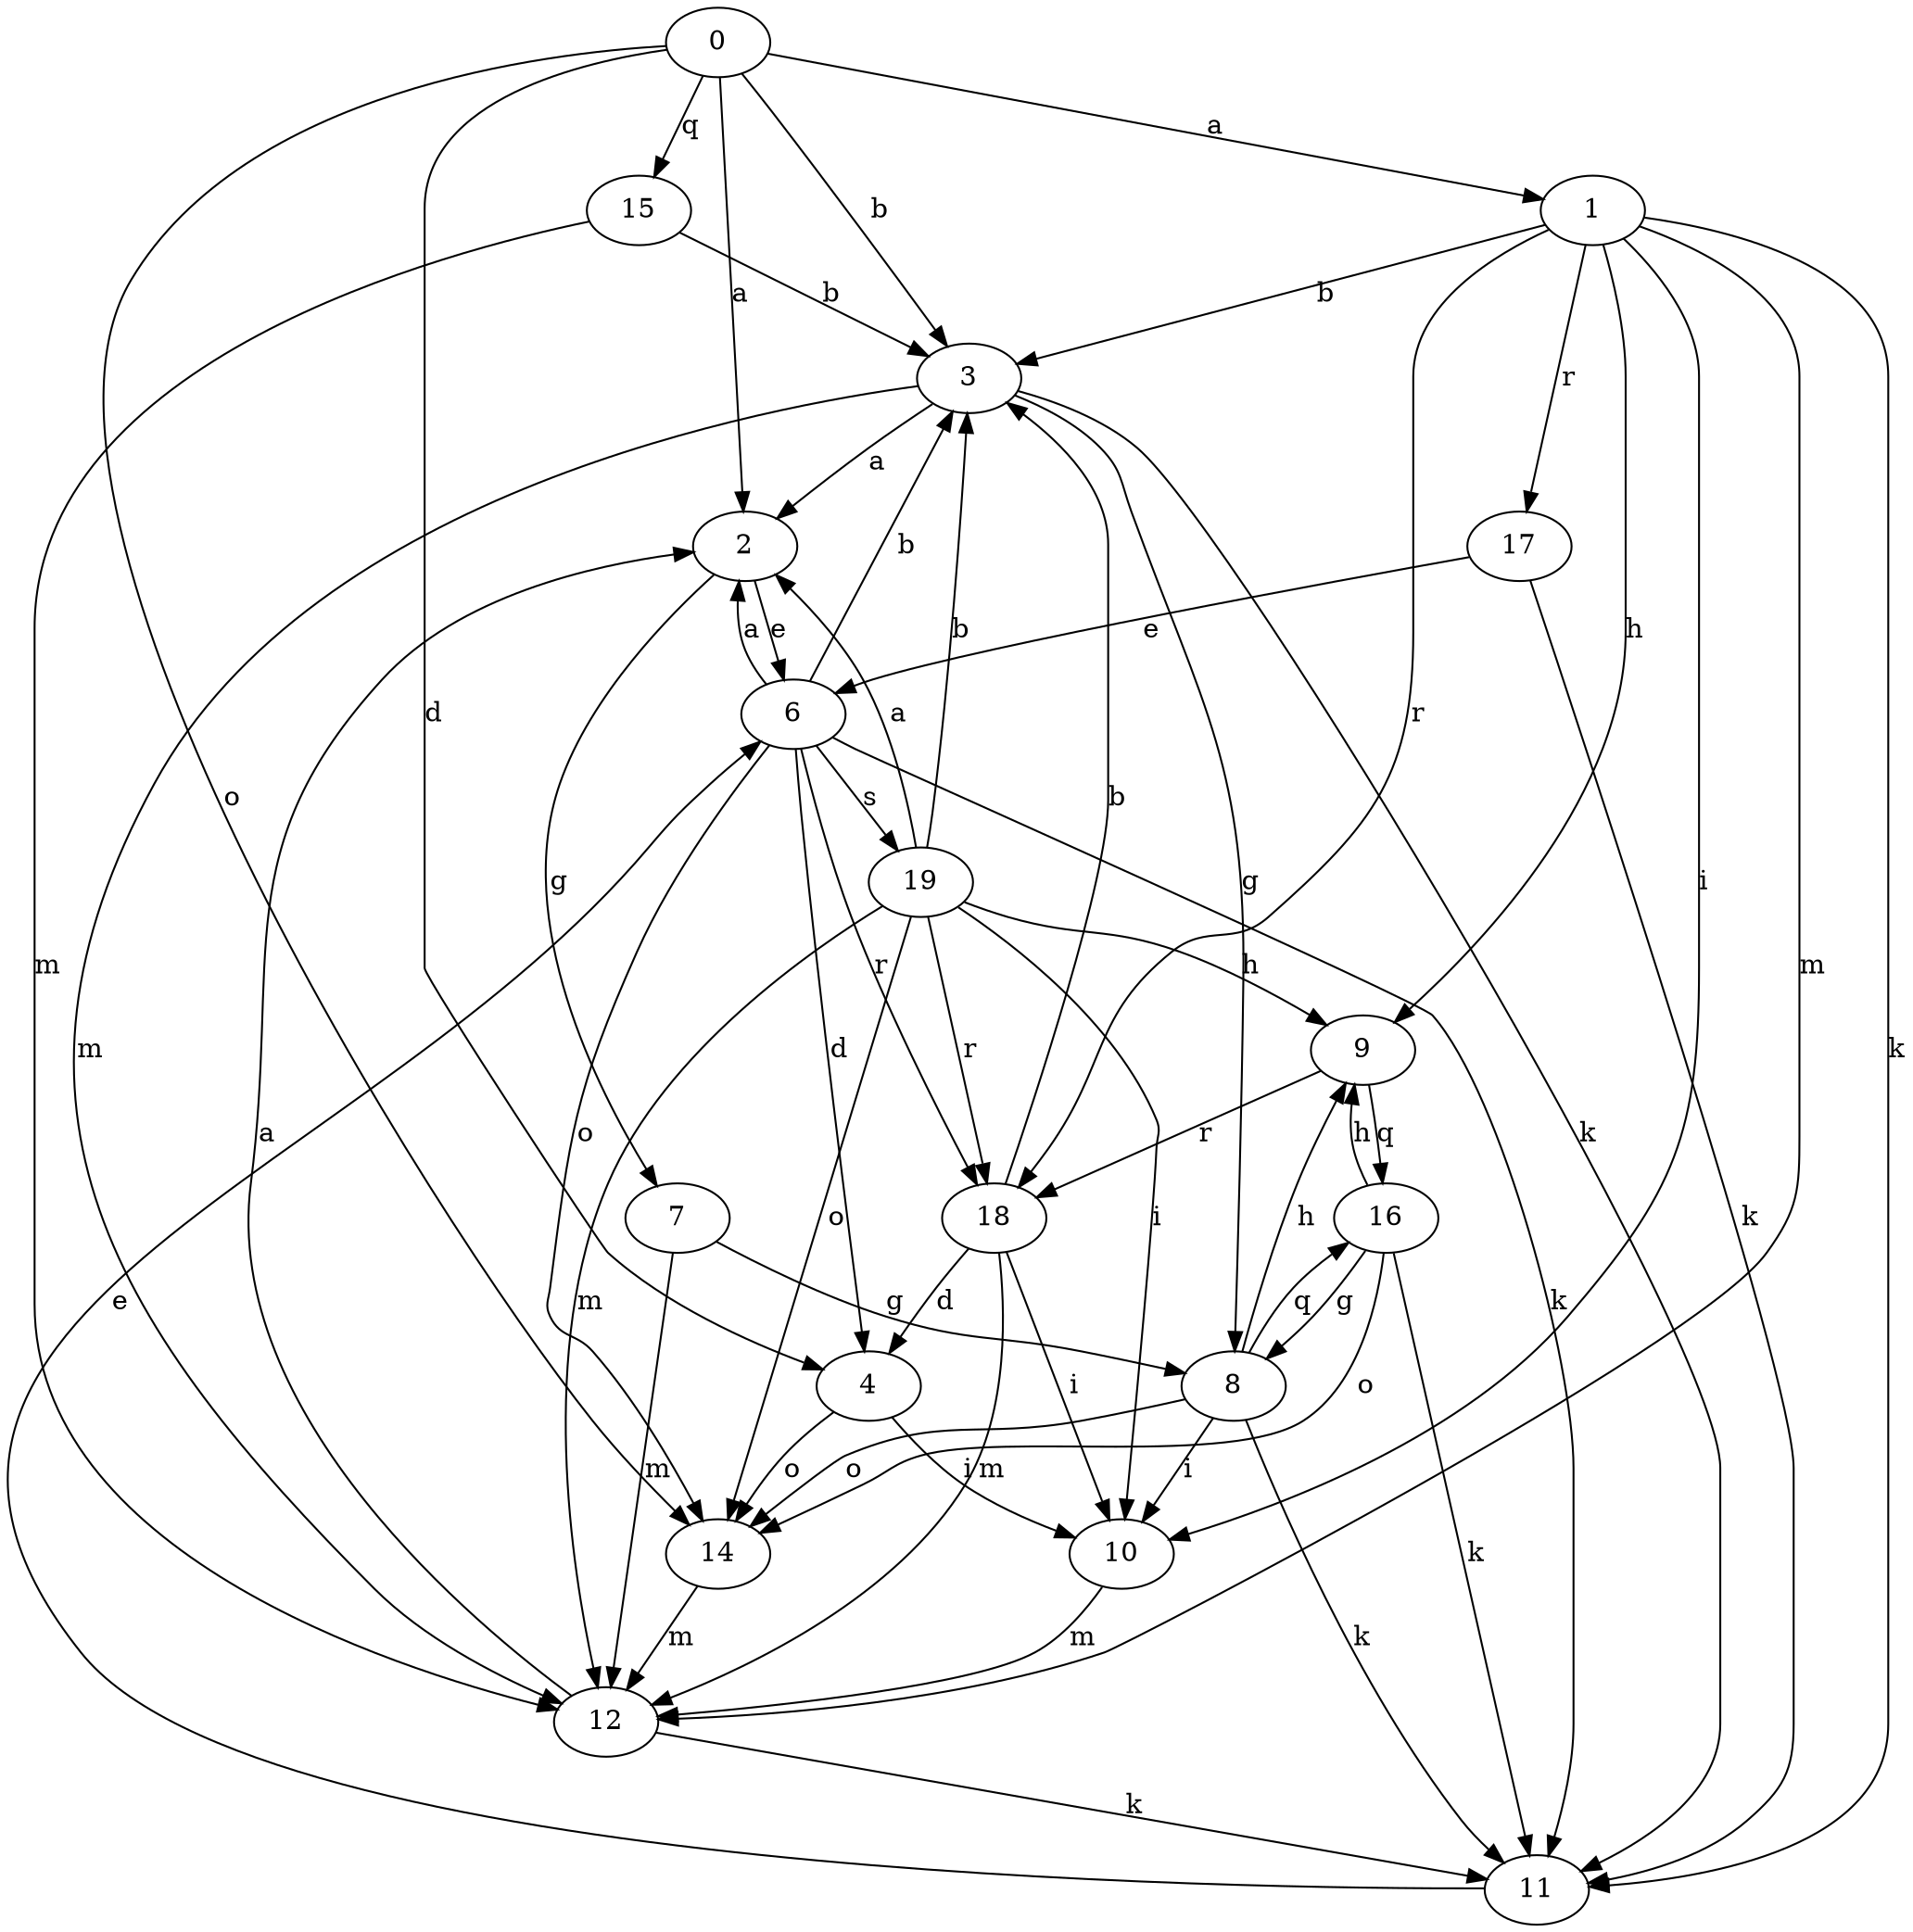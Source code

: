 strict digraph  {
1;
2;
3;
4;
6;
7;
0;
8;
9;
10;
11;
12;
14;
15;
16;
17;
18;
19;
1 -> 3  [label=b];
1 -> 9  [label=h];
1 -> 10  [label=i];
1 -> 11  [label=k];
1 -> 12  [label=m];
1 -> 17  [label=r];
1 -> 18  [label=r];
2 -> 6  [label=e];
2 -> 7  [label=g];
3 -> 2  [label=a];
3 -> 8  [label=g];
3 -> 11  [label=k];
3 -> 12  [label=m];
4 -> 10  [label=i];
4 -> 14  [label=o];
6 -> 2  [label=a];
6 -> 3  [label=b];
6 -> 4  [label=d];
6 -> 11  [label=k];
6 -> 14  [label=o];
6 -> 18  [label=r];
6 -> 19  [label=s];
7 -> 8  [label=g];
7 -> 12  [label=m];
0 -> 1  [label=a];
0 -> 2  [label=a];
0 -> 3  [label=b];
0 -> 4  [label=d];
0 -> 14  [label=o];
0 -> 15  [label=q];
8 -> 9  [label=h];
8 -> 10  [label=i];
8 -> 11  [label=k];
8 -> 14  [label=o];
8 -> 16  [label=q];
9 -> 16  [label=q];
9 -> 18  [label=r];
10 -> 12  [label=m];
11 -> 6  [label=e];
12 -> 2  [label=a];
12 -> 11  [label=k];
14 -> 12  [label=m];
15 -> 3  [label=b];
15 -> 12  [label=m];
16 -> 8  [label=g];
16 -> 9  [label=h];
16 -> 11  [label=k];
16 -> 14  [label=o];
17 -> 6  [label=e];
17 -> 11  [label=k];
18 -> 3  [label=b];
18 -> 4  [label=d];
18 -> 10  [label=i];
18 -> 12  [label=m];
19 -> 2  [label=a];
19 -> 3  [label=b];
19 -> 9  [label=h];
19 -> 10  [label=i];
19 -> 12  [label=m];
19 -> 14  [label=o];
19 -> 18  [label=r];
}
